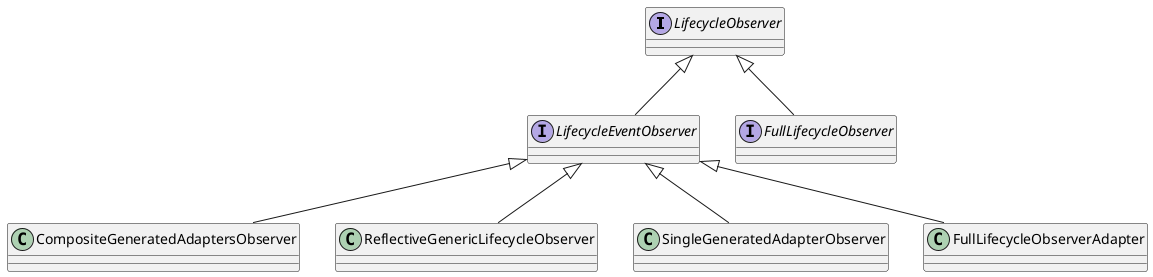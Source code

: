 @startuml
interface LifecycleObserver{

}
interface LifecycleEventObserver{

}
interface FullLifecycleObserver{

}
LifecycleObserver <|-- LifecycleEventObserver
LifecycleObserver <|-- FullLifecycleObserver
LifecycleEventObserver <|-- CompositeGeneratedAdaptersObserver
LifecycleEventObserver <|-- ReflectiveGenericLifecycleObserver
LifecycleEventObserver <|-- SingleGeneratedAdapterObserver
LifecycleEventObserver <|-- FullLifecycleObserverAdapter



@enduml